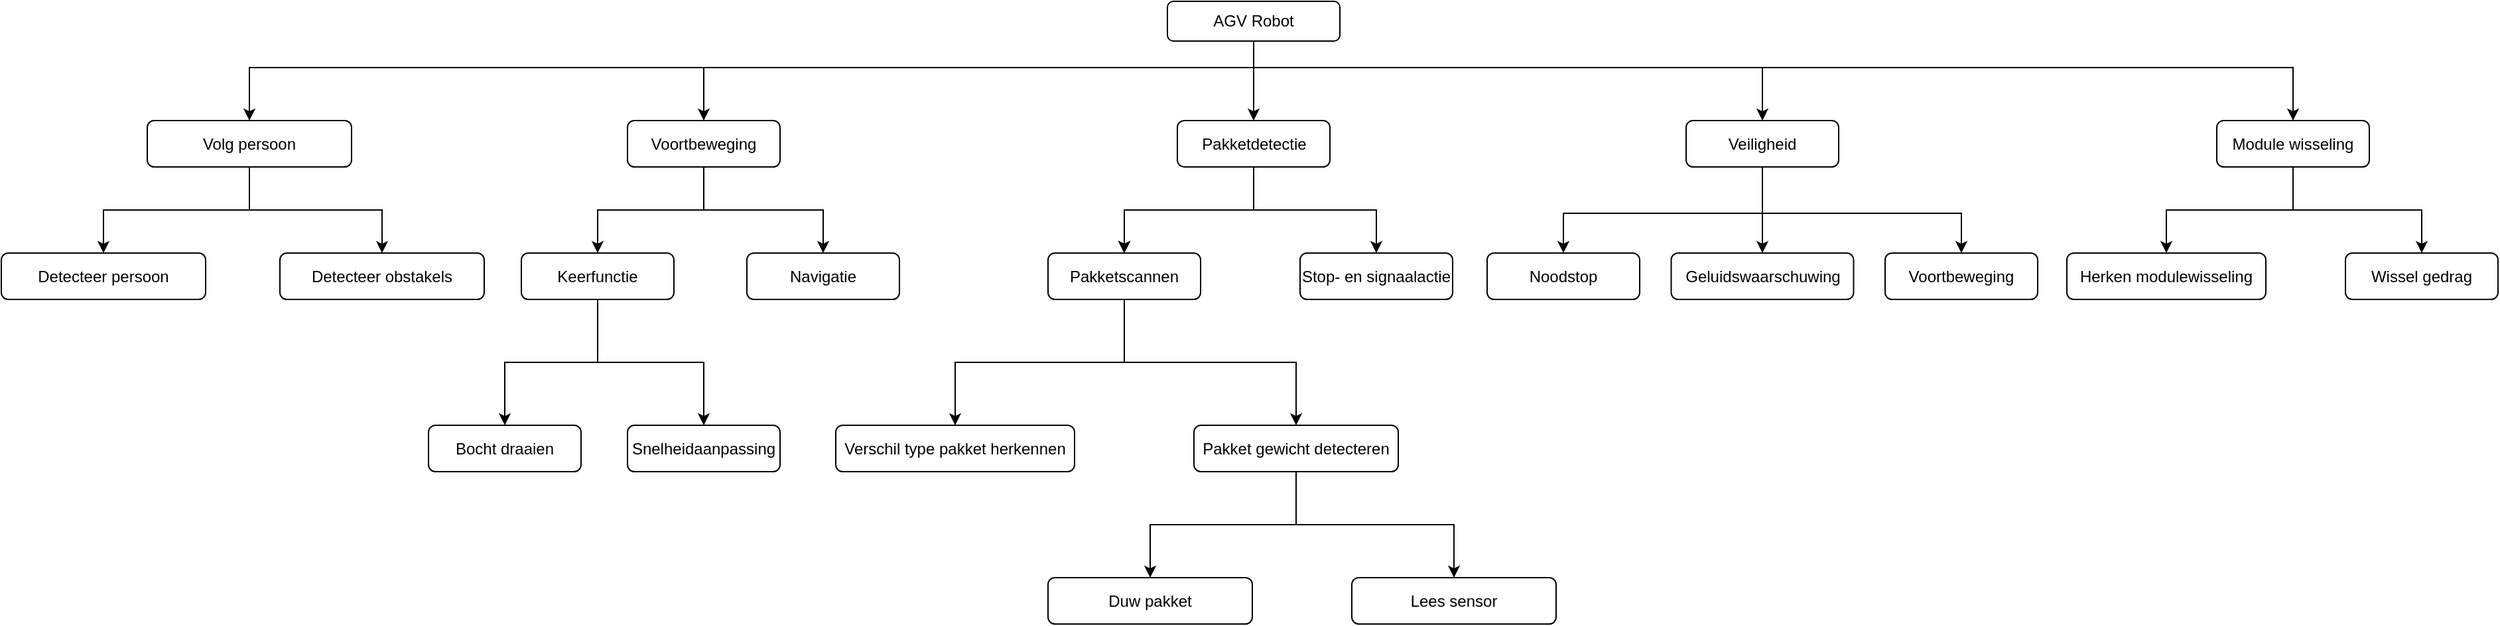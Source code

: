 <mxfile version="26.2.14">
  <diagram name="Pagina-1" id="Kv2xIKdpE46pLU4eL4Tt">
    <mxGraphModel dx="3324" dy="1017" grid="1" gridSize="10" guides="1" tooltips="1" connect="1" arrows="1" fold="1" page="1" pageScale="1" pageWidth="827" pageHeight="1169" background="none" math="0" shadow="0">
      <root>
        <mxCell id="0" />
        <mxCell id="1" parent="0" />
        <mxCell id="UK86mSe1ED0umMSQW7se-94" style="edgeStyle=orthogonalEdgeStyle;rounded=0;orthogonalLoop=1;jettySize=auto;html=1;entryX=0.5;entryY=0;entryDx=0;entryDy=0;" edge="1" parent="1" source="UK86mSe1ED0umMSQW7se-1" target="UK86mSe1ED0umMSQW7se-83">
          <mxGeometry relative="1" as="geometry">
            <Array as="points">
              <mxPoint x="405" y="90" />
              <mxPoint x="-352" y="90" />
            </Array>
          </mxGeometry>
        </mxCell>
        <mxCell id="UK86mSe1ED0umMSQW7se-95" style="edgeStyle=orthogonalEdgeStyle;rounded=0;orthogonalLoop=1;jettySize=auto;html=1;entryX=0.5;entryY=0;entryDx=0;entryDy=0;" edge="1" parent="1" source="UK86mSe1ED0umMSQW7se-1" target="UK86mSe1ED0umMSQW7se-9">
          <mxGeometry relative="1" as="geometry">
            <Array as="points">
              <mxPoint x="405" y="90" />
              <mxPoint x="-9" y="90" />
            </Array>
          </mxGeometry>
        </mxCell>
        <mxCell id="UK86mSe1ED0umMSQW7se-96" style="edgeStyle=orthogonalEdgeStyle;rounded=0;orthogonalLoop=1;jettySize=auto;html=1;entryX=0.5;entryY=0;entryDx=0;entryDy=0;" edge="1" parent="1" source="UK86mSe1ED0umMSQW7se-1" target="UK86mSe1ED0umMSQW7se-6">
          <mxGeometry relative="1" as="geometry" />
        </mxCell>
        <mxCell id="UK86mSe1ED0umMSQW7se-97" style="edgeStyle=orthogonalEdgeStyle;rounded=0;orthogonalLoop=1;jettySize=auto;html=1;entryX=0.5;entryY=0;entryDx=0;entryDy=0;" edge="1" parent="1" source="UK86mSe1ED0umMSQW7se-1" target="UK86mSe1ED0umMSQW7se-10">
          <mxGeometry relative="1" as="geometry">
            <Array as="points">
              <mxPoint x="405" y="90" />
              <mxPoint x="789" y="90" />
            </Array>
          </mxGeometry>
        </mxCell>
        <mxCell id="UK86mSe1ED0umMSQW7se-98" style="edgeStyle=orthogonalEdgeStyle;rounded=0;orthogonalLoop=1;jettySize=auto;html=1;entryX=0.5;entryY=0;entryDx=0;entryDy=0;" edge="1" parent="1" source="UK86mSe1ED0umMSQW7se-1" target="UK86mSe1ED0umMSQW7se-69">
          <mxGeometry relative="1" as="geometry">
            <Array as="points">
              <mxPoint x="405" y="90" />
              <mxPoint x="1189" y="90" />
            </Array>
          </mxGeometry>
        </mxCell>
        <mxCell id="UK86mSe1ED0umMSQW7se-1" value="AGV Robot" style="rounded=1;whiteSpace=wrap;html=1;" vertex="1" parent="1">
          <mxGeometry x="340" y="40" width="130" height="30" as="geometry" />
        </mxCell>
        <mxCell id="UK86mSe1ED0umMSQW7se-31" value="" style="edgeStyle=orthogonalEdgeStyle;rounded=0;orthogonalLoop=1;jettySize=auto;html=1;" edge="1" parent="1" source="UK86mSe1ED0umMSQW7se-6" target="UK86mSe1ED0umMSQW7se-30">
          <mxGeometry relative="1" as="geometry" />
        </mxCell>
        <mxCell id="UK86mSe1ED0umMSQW7se-32" value="" style="edgeStyle=orthogonalEdgeStyle;rounded=0;orthogonalLoop=1;jettySize=auto;html=1;" edge="1" parent="1" source="UK86mSe1ED0umMSQW7se-6" target="UK86mSe1ED0umMSQW7se-30">
          <mxGeometry relative="1" as="geometry" />
        </mxCell>
        <mxCell id="UK86mSe1ED0umMSQW7se-33" value="" style="edgeStyle=orthogonalEdgeStyle;rounded=0;orthogonalLoop=1;jettySize=auto;html=1;" edge="1" parent="1" source="UK86mSe1ED0umMSQW7se-6" target="UK86mSe1ED0umMSQW7se-30">
          <mxGeometry relative="1" as="geometry" />
        </mxCell>
        <mxCell id="UK86mSe1ED0umMSQW7se-35" style="edgeStyle=orthogonalEdgeStyle;rounded=0;orthogonalLoop=1;jettySize=auto;html=1;entryX=0.5;entryY=0;entryDx=0;entryDy=0;" edge="1" parent="1" source="UK86mSe1ED0umMSQW7se-6" target="UK86mSe1ED0umMSQW7se-34">
          <mxGeometry relative="1" as="geometry" />
        </mxCell>
        <mxCell id="UK86mSe1ED0umMSQW7se-6" value="Pakketdetectie" style="whiteSpace=wrap;html=1;rounded=1;" vertex="1" parent="1">
          <mxGeometry x="347.5" y="130" width="115" height="35" as="geometry" />
        </mxCell>
        <mxCell id="UK86mSe1ED0umMSQW7se-51" style="edgeStyle=orthogonalEdgeStyle;rounded=0;orthogonalLoop=1;jettySize=auto;html=1;entryX=0.5;entryY=0;entryDx=0;entryDy=0;" edge="1" parent="1" source="UK86mSe1ED0umMSQW7se-9" target="UK86mSe1ED0umMSQW7se-25">
          <mxGeometry relative="1" as="geometry" />
        </mxCell>
        <mxCell id="UK86mSe1ED0umMSQW7se-52" style="edgeStyle=orthogonalEdgeStyle;rounded=0;orthogonalLoop=1;jettySize=auto;html=1;entryX=0.5;entryY=0;entryDx=0;entryDy=0;" edge="1" parent="1" source="UK86mSe1ED0umMSQW7se-9" target="UK86mSe1ED0umMSQW7se-26">
          <mxGeometry relative="1" as="geometry" />
        </mxCell>
        <mxCell id="UK86mSe1ED0umMSQW7se-9" value="Voortbeweging" style="whiteSpace=wrap;html=1;rounded=1;" vertex="1" parent="1">
          <mxGeometry x="-67" y="130" width="115" height="35" as="geometry" />
        </mxCell>
        <mxCell id="UK86mSe1ED0umMSQW7se-99" style="edgeStyle=orthogonalEdgeStyle;rounded=0;orthogonalLoop=1;jettySize=auto;html=1;entryX=0.5;entryY=0;entryDx=0;entryDy=0;" edge="1" parent="1" source="UK86mSe1ED0umMSQW7se-10" target="UK86mSe1ED0umMSQW7se-44">
          <mxGeometry relative="1" as="geometry" />
        </mxCell>
        <mxCell id="UK86mSe1ED0umMSQW7se-102" style="edgeStyle=orthogonalEdgeStyle;rounded=0;orthogonalLoop=1;jettySize=auto;html=1;entryX=0.5;entryY=0;entryDx=0;entryDy=0;" edge="1" parent="1" source="UK86mSe1ED0umMSQW7se-10" target="UK86mSe1ED0umMSQW7se-46">
          <mxGeometry relative="1" as="geometry">
            <Array as="points">
              <mxPoint x="789" y="200" />
              <mxPoint x="939" y="200" />
            </Array>
          </mxGeometry>
        </mxCell>
        <mxCell id="UK86mSe1ED0umMSQW7se-103" style="edgeStyle=orthogonalEdgeStyle;rounded=0;orthogonalLoop=1;jettySize=auto;html=1;entryX=0.5;entryY=0;entryDx=0;entryDy=0;" edge="1" parent="1" source="UK86mSe1ED0umMSQW7se-10" target="UK86mSe1ED0umMSQW7se-41">
          <mxGeometry relative="1" as="geometry">
            <Array as="points">
              <mxPoint x="789" y="200" />
              <mxPoint x="639" y="200" />
            </Array>
          </mxGeometry>
        </mxCell>
        <mxCell id="UK86mSe1ED0umMSQW7se-10" value="Veiligheid" style="whiteSpace=wrap;html=1;rounded=1;" vertex="1" parent="1">
          <mxGeometry x="731" y="130" width="115" height="35" as="geometry" />
        </mxCell>
        <mxCell id="UK86mSe1ED0umMSQW7se-53" style="edgeStyle=orthogonalEdgeStyle;rounded=0;orthogonalLoop=1;jettySize=auto;html=1;entryX=0.5;entryY=0;entryDx=0;entryDy=0;" edge="1" parent="1" source="UK86mSe1ED0umMSQW7se-25" target="UK86mSe1ED0umMSQW7se-37">
          <mxGeometry relative="1" as="geometry" />
        </mxCell>
        <mxCell id="UK86mSe1ED0umMSQW7se-54" style="edgeStyle=orthogonalEdgeStyle;rounded=0;orthogonalLoop=1;jettySize=auto;html=1;entryX=0.5;entryY=0;entryDx=0;entryDy=0;" edge="1" parent="1" source="UK86mSe1ED0umMSQW7se-25" target="UK86mSe1ED0umMSQW7se-39">
          <mxGeometry relative="1" as="geometry" />
        </mxCell>
        <mxCell id="UK86mSe1ED0umMSQW7se-25" value="Keerfunctie" style="whiteSpace=wrap;html=1;rounded=1;" vertex="1" parent="1">
          <mxGeometry x="-147" y="230" width="115" height="35" as="geometry" />
        </mxCell>
        <mxCell id="UK86mSe1ED0umMSQW7se-26" value="Navigatie" style="whiteSpace=wrap;html=1;rounded=1;" vertex="1" parent="1">
          <mxGeometry x="23" y="230" width="115" height="35" as="geometry" />
        </mxCell>
        <mxCell id="UK86mSe1ED0umMSQW7se-60" value="" style="edgeStyle=orthogonalEdgeStyle;rounded=0;orthogonalLoop=1;jettySize=auto;html=1;" edge="1" parent="1" source="UK86mSe1ED0umMSQW7se-30" target="UK86mSe1ED0umMSQW7se-59">
          <mxGeometry relative="1" as="geometry" />
        </mxCell>
        <mxCell id="UK86mSe1ED0umMSQW7se-64" style="edgeStyle=orthogonalEdgeStyle;rounded=0;orthogonalLoop=1;jettySize=auto;html=1;entryX=0.5;entryY=0;entryDx=0;entryDy=0;" edge="1" parent="1" source="UK86mSe1ED0umMSQW7se-30" target="UK86mSe1ED0umMSQW7se-61">
          <mxGeometry relative="1" as="geometry" />
        </mxCell>
        <mxCell id="UK86mSe1ED0umMSQW7se-30" value="Pakketscannen" style="whiteSpace=wrap;html=1;rounded=1;" vertex="1" parent="1">
          <mxGeometry x="250" y="230" width="115" height="35" as="geometry" />
        </mxCell>
        <mxCell id="UK86mSe1ED0umMSQW7se-34" value="Stop- en signaalactie" style="whiteSpace=wrap;html=1;rounded=1;" vertex="1" parent="1">
          <mxGeometry x="440" y="230" width="115" height="35" as="geometry" />
        </mxCell>
        <mxCell id="UK86mSe1ED0umMSQW7se-37" value="Bocht draaien" style="whiteSpace=wrap;html=1;rounded=1;" vertex="1" parent="1">
          <mxGeometry x="-217" y="360" width="115" height="35" as="geometry" />
        </mxCell>
        <mxCell id="UK86mSe1ED0umMSQW7se-39" value="Snelheidaanpassing" style="whiteSpace=wrap;html=1;rounded=1;" vertex="1" parent="1">
          <mxGeometry x="-67" y="360" width="115" height="35" as="geometry" />
        </mxCell>
        <mxCell id="UK86mSe1ED0umMSQW7se-41" value="Noodstop" style="whiteSpace=wrap;html=1;rounded=1;" vertex="1" parent="1">
          <mxGeometry x="581" y="230" width="115" height="35" as="geometry" />
        </mxCell>
        <mxCell id="UK86mSe1ED0umMSQW7se-44" value="Geluidswaarschuwing" style="whiteSpace=wrap;html=1;rounded=1;" vertex="1" parent="1">
          <mxGeometry x="719.75" y="230" width="137.5" height="35" as="geometry" />
        </mxCell>
        <mxCell id="UK86mSe1ED0umMSQW7se-46" value="Voortbeweging" style="whiteSpace=wrap;html=1;rounded=1;" vertex="1" parent="1">
          <mxGeometry x="881" y="230" width="115" height="35" as="geometry" />
        </mxCell>
        <mxCell id="UK86mSe1ED0umMSQW7se-59" value="Verschil type pakket herkennen" style="whiteSpace=wrap;html=1;rounded=1;" vertex="1" parent="1">
          <mxGeometry x="90" y="360" width="180" height="35" as="geometry" />
        </mxCell>
        <mxCell id="UK86mSe1ED0umMSQW7se-80" value="" style="edgeStyle=orthogonalEdgeStyle;rounded=0;orthogonalLoop=1;jettySize=auto;html=1;" edge="1" parent="1" source="UK86mSe1ED0umMSQW7se-61" target="UK86mSe1ED0umMSQW7se-79">
          <mxGeometry relative="1" as="geometry" />
        </mxCell>
        <mxCell id="UK86mSe1ED0umMSQW7se-82" style="edgeStyle=orthogonalEdgeStyle;rounded=0;orthogonalLoop=1;jettySize=auto;html=1;" edge="1" parent="1" source="UK86mSe1ED0umMSQW7se-61" target="UK86mSe1ED0umMSQW7se-81">
          <mxGeometry relative="1" as="geometry" />
        </mxCell>
        <mxCell id="UK86mSe1ED0umMSQW7se-61" value="Pakket gewicht detecteren" style="whiteSpace=wrap;html=1;rounded=1;" vertex="1" parent="1">
          <mxGeometry x="360" y="360" width="154" height="35" as="geometry" />
        </mxCell>
        <mxCell id="UK86mSe1ED0umMSQW7se-100" style="edgeStyle=orthogonalEdgeStyle;rounded=0;orthogonalLoop=1;jettySize=auto;html=1;entryX=0.5;entryY=0;entryDx=0;entryDy=0;" edge="1" parent="1" source="UK86mSe1ED0umMSQW7se-69" target="UK86mSe1ED0umMSQW7se-71">
          <mxGeometry relative="1" as="geometry" />
        </mxCell>
        <mxCell id="UK86mSe1ED0umMSQW7se-101" style="edgeStyle=orthogonalEdgeStyle;rounded=0;orthogonalLoop=1;jettySize=auto;html=1;entryX=0.5;entryY=0;entryDx=0;entryDy=0;" edge="1" parent="1" source="UK86mSe1ED0umMSQW7se-69" target="UK86mSe1ED0umMSQW7se-73">
          <mxGeometry relative="1" as="geometry" />
        </mxCell>
        <mxCell id="UK86mSe1ED0umMSQW7se-69" value="Module wisseling" style="whiteSpace=wrap;html=1;rounded=1;" vertex="1" parent="1">
          <mxGeometry x="1131" y="130" width="115" height="35" as="geometry" />
        </mxCell>
        <mxCell id="UK86mSe1ED0umMSQW7se-71" value="Herken modulewisseling" style="whiteSpace=wrap;html=1;rounded=1;" vertex="1" parent="1">
          <mxGeometry x="1018" y="230" width="150" height="35" as="geometry" />
        </mxCell>
        <mxCell id="UK86mSe1ED0umMSQW7se-73" value="Wissel gedrag" style="whiteSpace=wrap;html=1;rounded=1;" vertex="1" parent="1">
          <mxGeometry x="1228" y="230" width="115" height="35" as="geometry" />
        </mxCell>
        <mxCell id="UK86mSe1ED0umMSQW7se-79" value="Duw pakket" style="whiteSpace=wrap;html=1;rounded=1;" vertex="1" parent="1">
          <mxGeometry x="250" y="475" width="154" height="35" as="geometry" />
        </mxCell>
        <mxCell id="UK86mSe1ED0umMSQW7se-81" value="Lees sensor" style="whiteSpace=wrap;html=1;rounded=1;" vertex="1" parent="1">
          <mxGeometry x="479" y="475" width="154" height="35" as="geometry" />
        </mxCell>
        <mxCell id="UK86mSe1ED0umMSQW7se-91" style="edgeStyle=orthogonalEdgeStyle;rounded=0;orthogonalLoop=1;jettySize=auto;html=1;entryX=0.5;entryY=0;entryDx=0;entryDy=0;" edge="1" parent="1" source="UK86mSe1ED0umMSQW7se-83" target="UK86mSe1ED0umMSQW7se-88">
          <mxGeometry relative="1" as="geometry" />
        </mxCell>
        <mxCell id="UK86mSe1ED0umMSQW7se-92" style="edgeStyle=orthogonalEdgeStyle;rounded=0;orthogonalLoop=1;jettySize=auto;html=1;entryX=0.5;entryY=0;entryDx=0;entryDy=0;" edge="1" parent="1" source="UK86mSe1ED0umMSQW7se-83" target="UK86mSe1ED0umMSQW7se-85">
          <mxGeometry relative="1" as="geometry" />
        </mxCell>
        <mxCell id="UK86mSe1ED0umMSQW7se-83" value="Volg persoon" style="whiteSpace=wrap;html=1;rounded=1;" vertex="1" parent="1">
          <mxGeometry x="-429" y="130" width="154" height="35" as="geometry" />
        </mxCell>
        <mxCell id="UK86mSe1ED0umMSQW7se-85" value="Detecteer persoon" style="whiteSpace=wrap;html=1;rounded=1;" vertex="1" parent="1">
          <mxGeometry x="-539" y="230" width="154" height="35" as="geometry" />
        </mxCell>
        <mxCell id="UK86mSe1ED0umMSQW7se-88" value="Detecteer obstakels" style="whiteSpace=wrap;html=1;rounded=1;" vertex="1" parent="1">
          <mxGeometry x="-329" y="230" width="154" height="35" as="geometry" />
        </mxCell>
      </root>
    </mxGraphModel>
  </diagram>
</mxfile>
